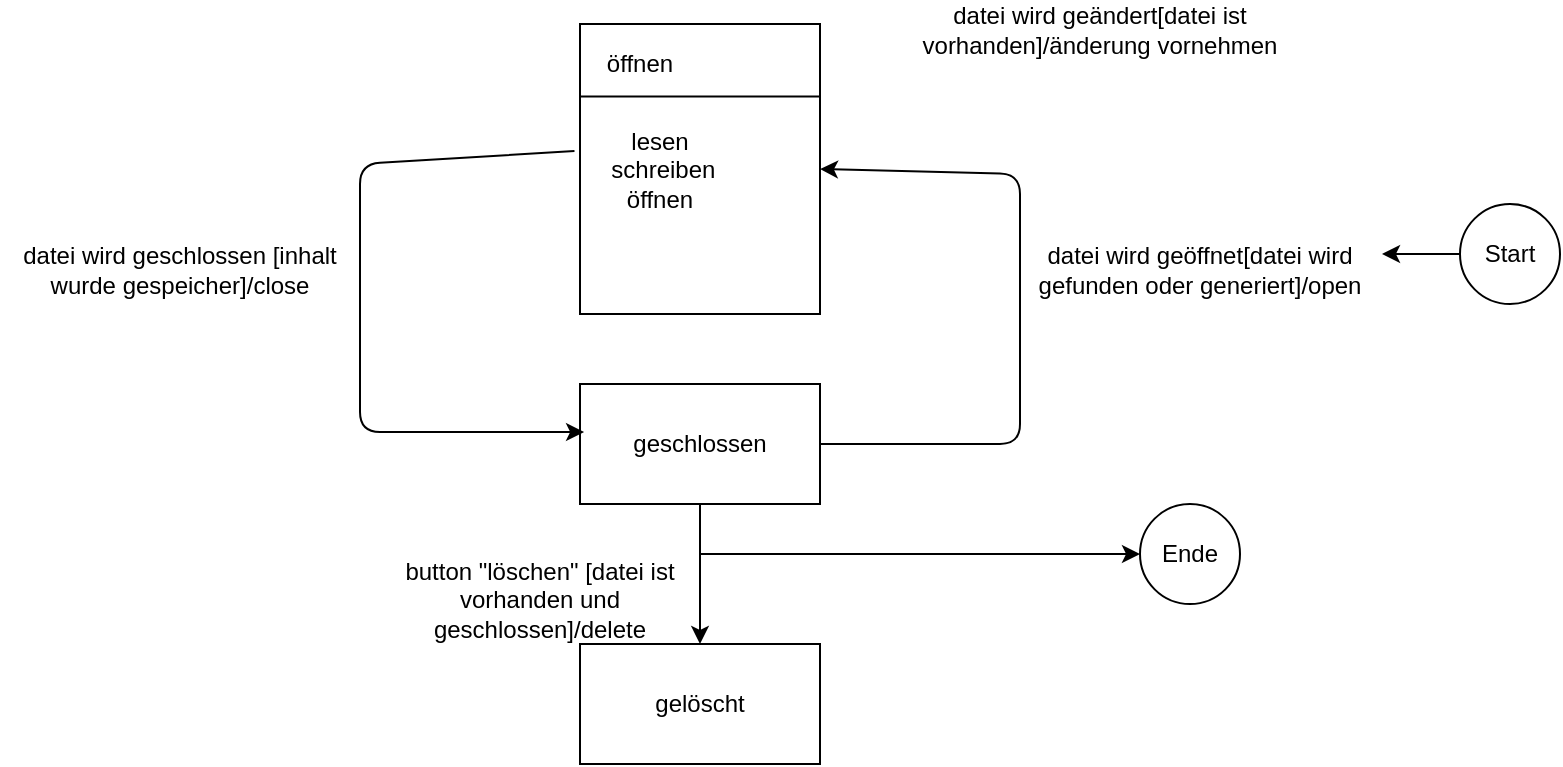 <mxfile version="15.3.8" type="device"><diagram id="-l9AAihCF3MWWkmxWaLX" name="Page-1"><mxGraphModel dx="1422" dy="705" grid="1" gridSize="10" guides="1" tooltips="1" connect="1" arrows="1" fold="1" page="1" pageScale="1" pageWidth="827" pageHeight="1169" math="0" shadow="0"><root><mxCell id="0"/><mxCell id="1" parent="0"/><mxCell id="iyoxLt4ihSd3CFHQhTzr-1" value="" style="rounded=0;whiteSpace=wrap;html=1;" parent="1" vertex="1"><mxGeometry x="320" y="540" width="120" height="145" as="geometry"/></mxCell><mxCell id="iyoxLt4ihSd3CFHQhTzr-16" style="edgeStyle=orthogonalEdgeStyle;rounded=0;orthogonalLoop=1;jettySize=auto;html=1;entryX=0;entryY=0.5;entryDx=0;entryDy=0;" parent="1" source="iyoxLt4ihSd3CFHQhTzr-2" target="iyoxLt4ihSd3CFHQhTzr-9" edge="1"><mxGeometry relative="1" as="geometry"><mxPoint x="380" y="820" as="targetPoint"/><Array as="points"><mxPoint x="380" y="805"/></Array></mxGeometry></mxCell><mxCell id="iyoxLt4ihSd3CFHQhTzr-17" style="edgeStyle=orthogonalEdgeStyle;rounded=0;orthogonalLoop=1;jettySize=auto;html=1;entryX=0.5;entryY=0;entryDx=0;entryDy=0;" parent="1" source="iyoxLt4ihSd3CFHQhTzr-2" target="iyoxLt4ihSd3CFHQhTzr-3" edge="1"><mxGeometry relative="1" as="geometry"/></mxCell><mxCell id="iyoxLt4ihSd3CFHQhTzr-2" value="geschlossen" style="rounded=0;whiteSpace=wrap;html=1;" parent="1" vertex="1"><mxGeometry x="320" y="720" width="120" height="60" as="geometry"/></mxCell><mxCell id="iyoxLt4ihSd3CFHQhTzr-3" value="gelöscht" style="rounded=0;whiteSpace=wrap;html=1;" parent="1" vertex="1"><mxGeometry x="320" y="850" width="120" height="60" as="geometry"/></mxCell><mxCell id="iyoxLt4ihSd3CFHQhTzr-4" value="" style="endArrow=classic;html=1;entryX=1;entryY=0.5;entryDx=0;entryDy=0;exitX=1;exitY=0.5;exitDx=0;exitDy=0;" parent="1" source="iyoxLt4ihSd3CFHQhTzr-2" target="iyoxLt4ihSd3CFHQhTzr-1" edge="1"><mxGeometry width="50" height="50" relative="1" as="geometry"><mxPoint x="450" y="750" as="sourcePoint"/><mxPoint x="620" y="860" as="targetPoint"/><Array as="points"><mxPoint x="540" y="750"/><mxPoint x="540" y="615"/></Array></mxGeometry></mxCell><mxCell id="iyoxLt4ihSd3CFHQhTzr-5" value="" style="endArrow=classic;html=1;entryX=0.017;entryY=0.4;entryDx=0;entryDy=0;entryPerimeter=0;exitX=-0.023;exitY=0.438;exitDx=0;exitDy=0;exitPerimeter=0;" parent="1" source="iyoxLt4ihSd3CFHQhTzr-1" target="iyoxLt4ihSd3CFHQhTzr-2" edge="1"><mxGeometry width="50" height="50" relative="1" as="geometry"><mxPoint x="310" y="610" as="sourcePoint"/><mxPoint x="424" y="625" as="targetPoint"/><Array as="points"><mxPoint x="210" y="610"/><mxPoint x="210" y="744"/></Array></mxGeometry></mxCell><mxCell id="iyoxLt4ihSd3CFHQhTzr-15" style="edgeStyle=orthogonalEdgeStyle;rounded=0;orthogonalLoop=1;jettySize=auto;html=1;" parent="1" source="iyoxLt4ihSd3CFHQhTzr-8" edge="1"><mxGeometry relative="1" as="geometry"><mxPoint x="721" y="655" as="targetPoint"/></mxGeometry></mxCell><mxCell id="iyoxLt4ihSd3CFHQhTzr-8" value="Start" style="ellipse;whiteSpace=wrap;html=1;aspect=fixed;" parent="1" vertex="1"><mxGeometry x="760" y="630" width="50" height="50" as="geometry"/></mxCell><mxCell id="iyoxLt4ihSd3CFHQhTzr-9" value="Ende" style="ellipse;whiteSpace=wrap;html=1;aspect=fixed;" parent="1" vertex="1"><mxGeometry x="600" y="780" width="50" height="50" as="geometry"/></mxCell><mxCell id="iyoxLt4ihSd3CFHQhTzr-10" value="datei wird geschlossen [inhalt wurde gespeicher]/close" style="text;html=1;strokeColor=none;fillColor=none;align=center;verticalAlign=middle;whiteSpace=wrap;rounded=0;" parent="1" vertex="1"><mxGeometry x="30" y="650" width="180" height="25" as="geometry"/></mxCell><mxCell id="iyoxLt4ihSd3CFHQhTzr-11" value="datei wird geöffnet[datei wird gefunden oder generiert]/open" style="text;html=1;strokeColor=none;fillColor=none;align=center;verticalAlign=middle;whiteSpace=wrap;rounded=0;" parent="1" vertex="1"><mxGeometry x="540" y="650" width="180" height="25" as="geometry"/></mxCell><mxCell id="iyoxLt4ihSd3CFHQhTzr-12" value="datei wird geändert[datei ist vorhanden]/änderung vornehmen" style="text;html=1;strokeColor=none;fillColor=none;align=center;verticalAlign=middle;whiteSpace=wrap;rounded=0;" parent="1" vertex="1"><mxGeometry x="480" y="530" width="200" height="25" as="geometry"/></mxCell><mxCell id="iyoxLt4ihSd3CFHQhTzr-18" value="button &quot;löschen&quot; [datei ist vorhanden und geschlossen]/delete" style="text;html=1;strokeColor=none;fillColor=none;align=center;verticalAlign=middle;whiteSpace=wrap;rounded=0;" parent="1" vertex="1"><mxGeometry x="210" y="805" width="180" height="45" as="geometry"/></mxCell><mxCell id="SXQZhP_38kWNmiCHN8JV-1" value="" style="endArrow=none;html=1;entryX=1;entryY=0.25;entryDx=0;entryDy=0;exitX=0;exitY=0.25;exitDx=0;exitDy=0;" edge="1" parent="1" source="iyoxLt4ihSd3CFHQhTzr-1" target="iyoxLt4ihSd3CFHQhTzr-1"><mxGeometry width="50" height="50" relative="1" as="geometry"><mxPoint x="390" y="690" as="sourcePoint"/><mxPoint x="440" y="640" as="targetPoint"/><Array as="points"/></mxGeometry></mxCell><mxCell id="SXQZhP_38kWNmiCHN8JV-2" value="lesen&lt;br&gt;&amp;nbsp;schreiben öffnen" style="text;html=1;strokeColor=none;fillColor=none;align=center;verticalAlign=middle;whiteSpace=wrap;rounded=0;" vertex="1" parent="1"><mxGeometry x="340" y="602.5" width="40" height="20" as="geometry"/></mxCell><mxCell id="SXQZhP_38kWNmiCHN8JV-4" value="öffnen" style="text;html=1;strokeColor=none;fillColor=none;align=center;verticalAlign=middle;whiteSpace=wrap;rounded=0;" vertex="1" parent="1"><mxGeometry x="330" y="550" width="40" height="20" as="geometry"/></mxCell></root></mxGraphModel></diagram></mxfile>
